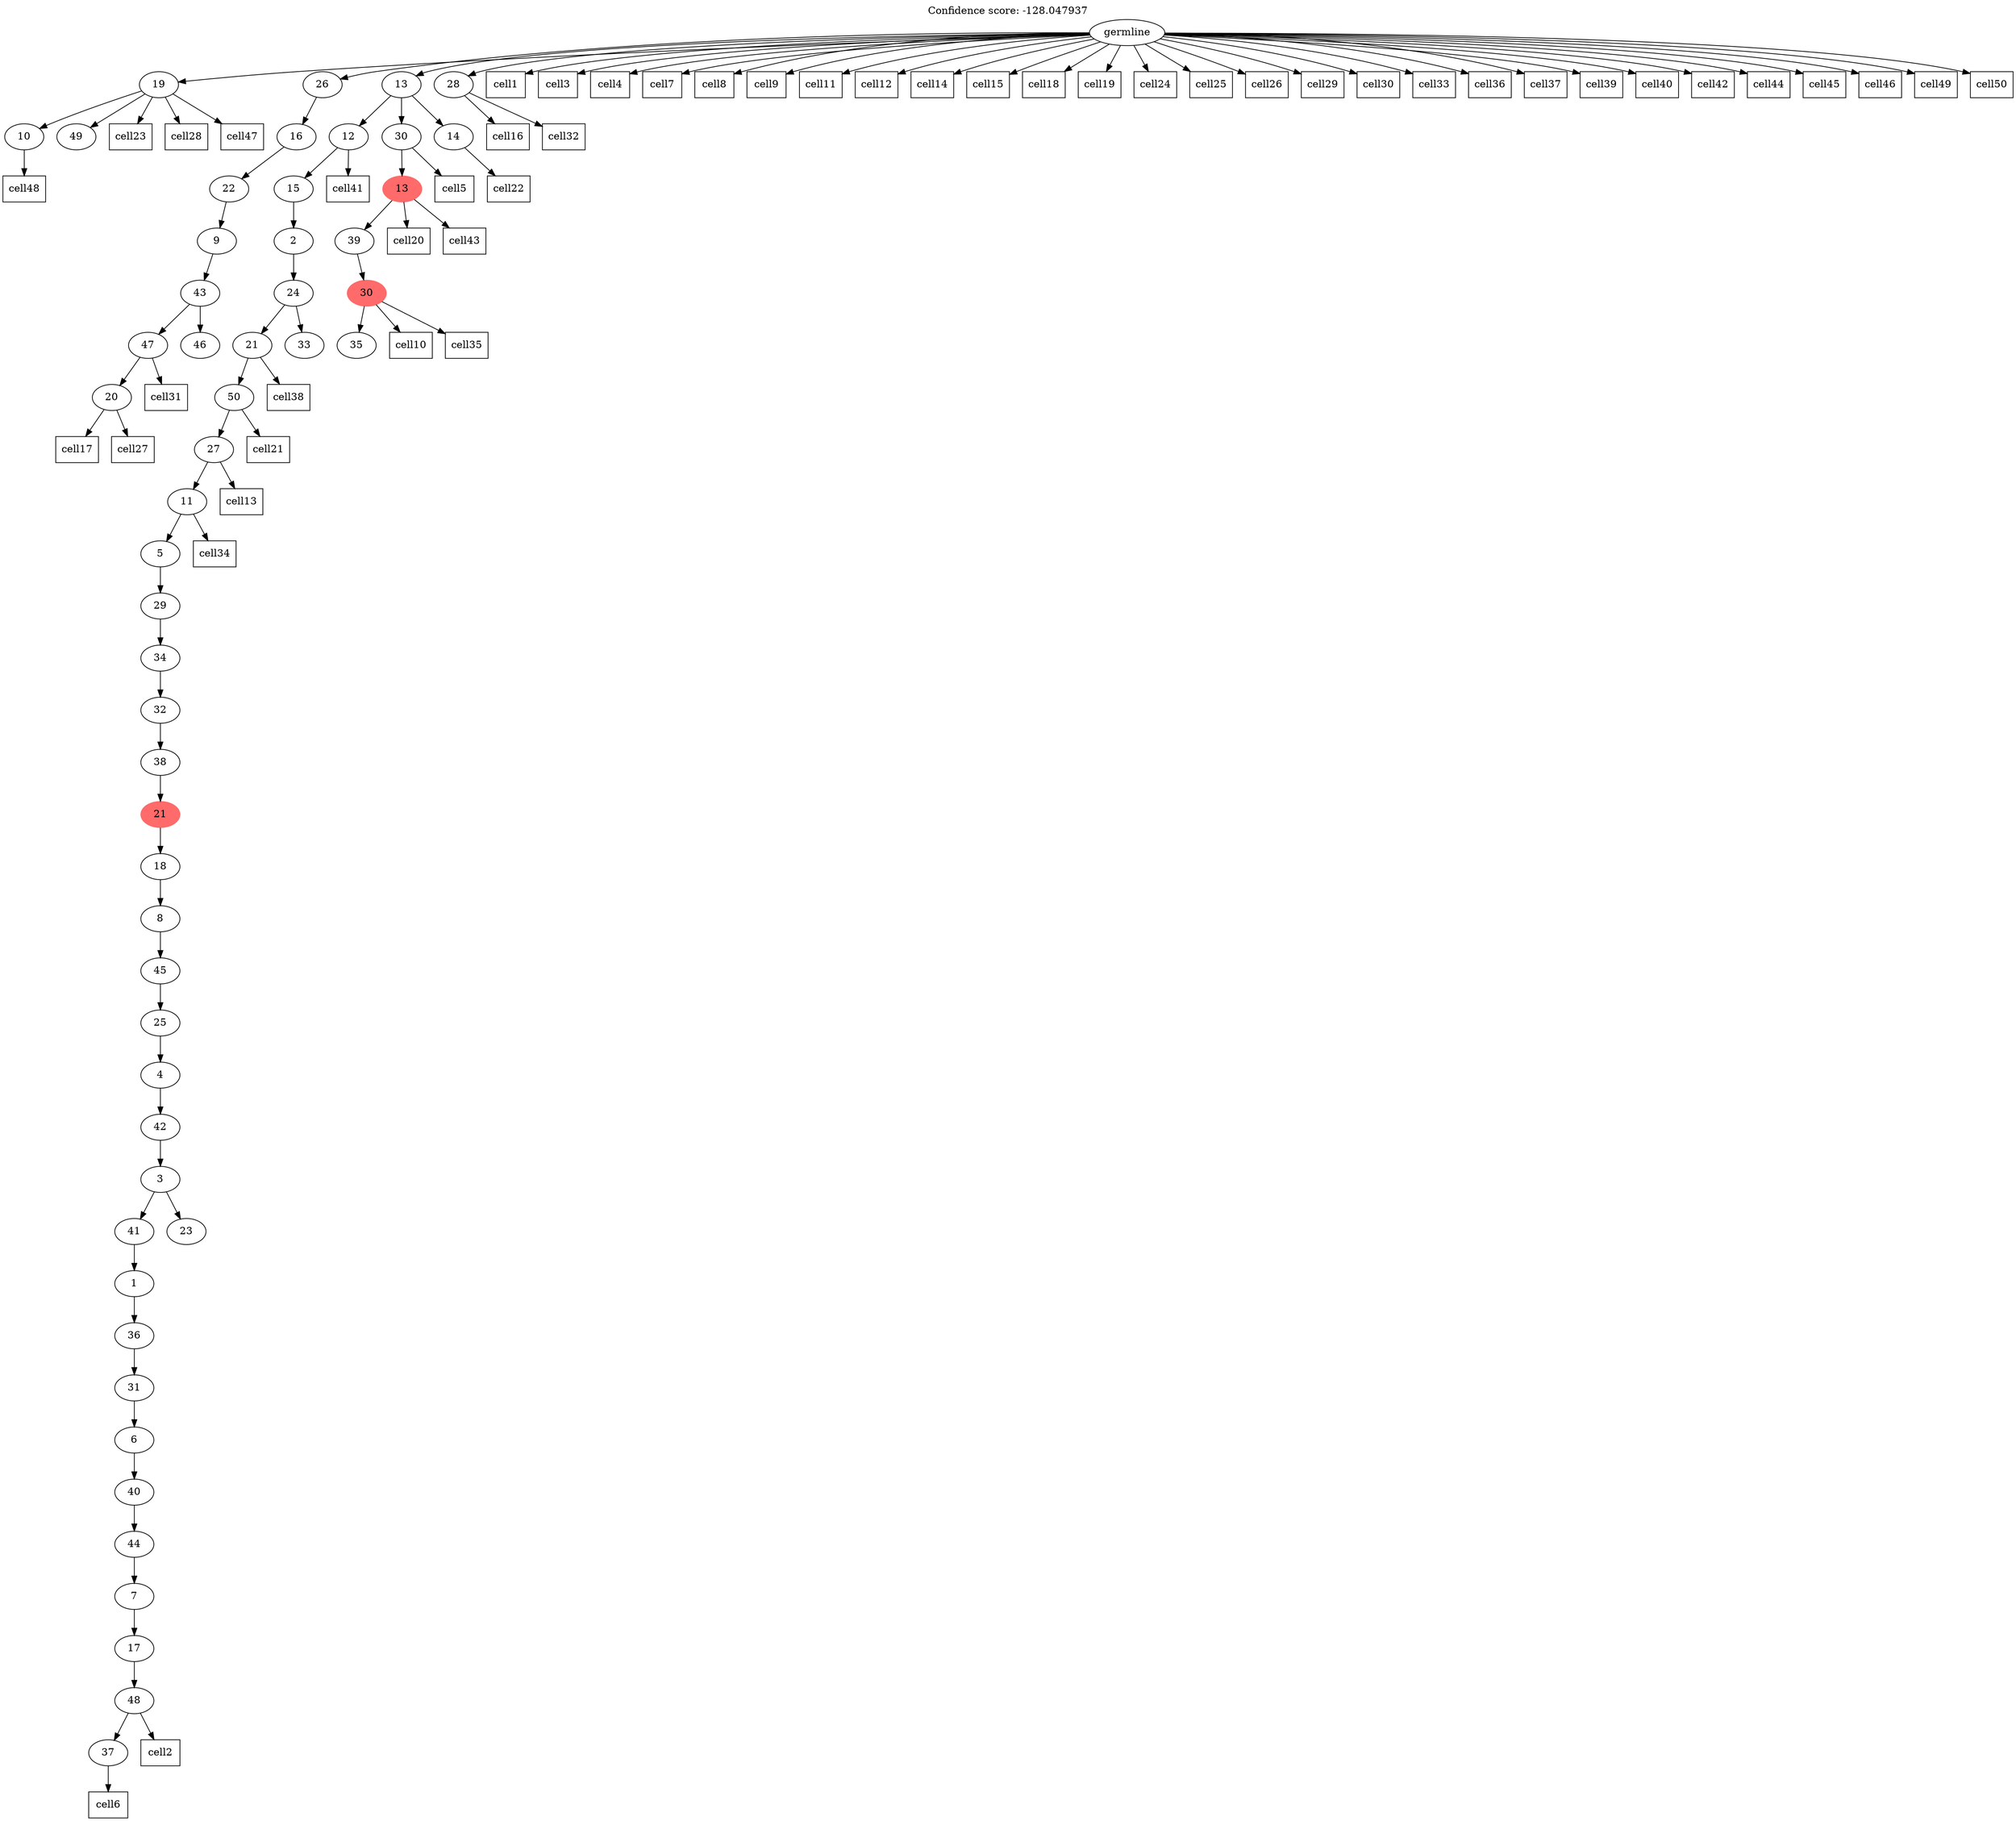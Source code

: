 digraph g {
	"50" -> "51";
	"51" [label="10"];
	"50" -> "52";
	"52" [label="49"];
	"47" -> "48";
	"48" [label="20"];
	"46" -> "47";
	"47" [label="47"];
	"46" -> "49";
	"49" [label="46"];
	"45" -> "46";
	"46" [label="43"];
	"44" -> "45";
	"45" [label="9"];
	"43" -> "44";
	"44" [label="22"];
	"42" -> "43";
	"43" [label="16"];
	"37" -> "38";
	"38" [label="37"];
	"36" -> "37";
	"37" [label="48"];
	"35" -> "36";
	"36" [label="17"];
	"34" -> "35";
	"35" [label="7"];
	"33" -> "34";
	"34" [label="44"];
	"32" -> "33";
	"33" [label="40"];
	"31" -> "32";
	"32" [label="6"];
	"30" -> "31";
	"31" [label="31"];
	"29" -> "30";
	"30" [label="36"];
	"28" -> "29";
	"29" [label="1"];
	"27" -> "28";
	"28" [label="41"];
	"27" -> "39";
	"39" [label="23"];
	"26" -> "27";
	"27" [label="3"];
	"25" -> "26";
	"26" [label="42"];
	"24" -> "25";
	"25" [label="4"];
	"23" -> "24";
	"24" [label="25"];
	"22" -> "23";
	"23" [label="45"];
	"21" -> "22";
	"22" [label="8"];
	"20" -> "21";
	"21" [label="18"];
	"19" -> "20";
	"20" [color=indianred1, style=filled, label="21"];
	"18" -> "19";
	"19" [label="38"];
	"17" -> "18";
	"18" [label="32"];
	"16" -> "17";
	"17" [label="34"];
	"15" -> "16";
	"16" [label="29"];
	"14" -> "15";
	"15" [label="5"];
	"13" -> "14";
	"14" [label="11"];
	"12" -> "13";
	"13" [label="27"];
	"11" -> "12";
	"12" [label="50"];
	"10" -> "11";
	"11" [label="21"];
	"10" -> "40";
	"40" [label="33"];
	"9" -> "10";
	"10" [label="24"];
	"8" -> "9";
	"9" [label="2"];
	"7" -> "8";
	"8" [label="15"];
	"5" -> "6";
	"6" [label="35"];
	"4" -> "5";
	"5" [color=indianred1, style=filled, label="30"];
	"3" -> "4";
	"4" [label="39"];
	"2" -> "3";
	"3" [color=indianred1, style=filled, label="13"];
	"1" -> "2";
	"2" [label="30"];
	"1" -> "7";
	"7" [label="12"];
	"1" -> "41";
	"41" [label="14"];
	"0" -> "1";
	"1" [label="13"];
	"0" -> "42";
	"42" [label="26"];
	"0" -> "50";
	"50" [label="19"];
	"0" -> "53";
	"53" [label="28"];
	"0" [label="germline"];
	"0" -> "cell1";
	"cell1" [shape=box];
	"37" -> "cell2";
	"cell2" [shape=box];
	"0" -> "cell3";
	"cell3" [shape=box];
	"0" -> "cell4";
	"cell4" [shape=box];
	"2" -> "cell5";
	"cell5" [shape=box];
	"38" -> "cell6";
	"cell6" [shape=box];
	"0" -> "cell7";
	"cell7" [shape=box];
	"0" -> "cell8";
	"cell8" [shape=box];
	"0" -> "cell9";
	"cell9" [shape=box];
	"5" -> "cell10";
	"cell10" [shape=box];
	"0" -> "cell11";
	"cell11" [shape=box];
	"0" -> "cell12";
	"cell12" [shape=box];
	"13" -> "cell13";
	"cell13" [shape=box];
	"0" -> "cell14";
	"cell14" [shape=box];
	"0" -> "cell15";
	"cell15" [shape=box];
	"53" -> "cell16";
	"cell16" [shape=box];
	"48" -> "cell17";
	"cell17" [shape=box];
	"0" -> "cell18";
	"cell18" [shape=box];
	"0" -> "cell19";
	"cell19" [shape=box];
	"3" -> "cell20";
	"cell20" [shape=box];
	"12" -> "cell21";
	"cell21" [shape=box];
	"41" -> "cell22";
	"cell22" [shape=box];
	"50" -> "cell23";
	"cell23" [shape=box];
	"0" -> "cell24";
	"cell24" [shape=box];
	"0" -> "cell25";
	"cell25" [shape=box];
	"0" -> "cell26";
	"cell26" [shape=box];
	"48" -> "cell27";
	"cell27" [shape=box];
	"50" -> "cell28";
	"cell28" [shape=box];
	"0" -> "cell29";
	"cell29" [shape=box];
	"0" -> "cell30";
	"cell30" [shape=box];
	"47" -> "cell31";
	"cell31" [shape=box];
	"53" -> "cell32";
	"cell32" [shape=box];
	"0" -> "cell33";
	"cell33" [shape=box];
	"14" -> "cell34";
	"cell34" [shape=box];
	"5" -> "cell35";
	"cell35" [shape=box];
	"0" -> "cell36";
	"cell36" [shape=box];
	"0" -> "cell37";
	"cell37" [shape=box];
	"11" -> "cell38";
	"cell38" [shape=box];
	"0" -> "cell39";
	"cell39" [shape=box];
	"0" -> "cell40";
	"cell40" [shape=box];
	"7" -> "cell41";
	"cell41" [shape=box];
	"0" -> "cell42";
	"cell42" [shape=box];
	"3" -> "cell43";
	"cell43" [shape=box];
	"0" -> "cell44";
	"cell44" [shape=box];
	"0" -> "cell45";
	"cell45" [shape=box];
	"0" -> "cell46";
	"cell46" [shape=box];
	"50" -> "cell47";
	"cell47" [shape=box];
	"51" -> "cell48";
	"cell48" [shape=box];
	"0" -> "cell49";
	"cell49" [shape=box];
	"0" -> "cell50";
	"cell50" [shape=box];
	labelloc="t";
	label="Confidence score: -128.047937";
}
